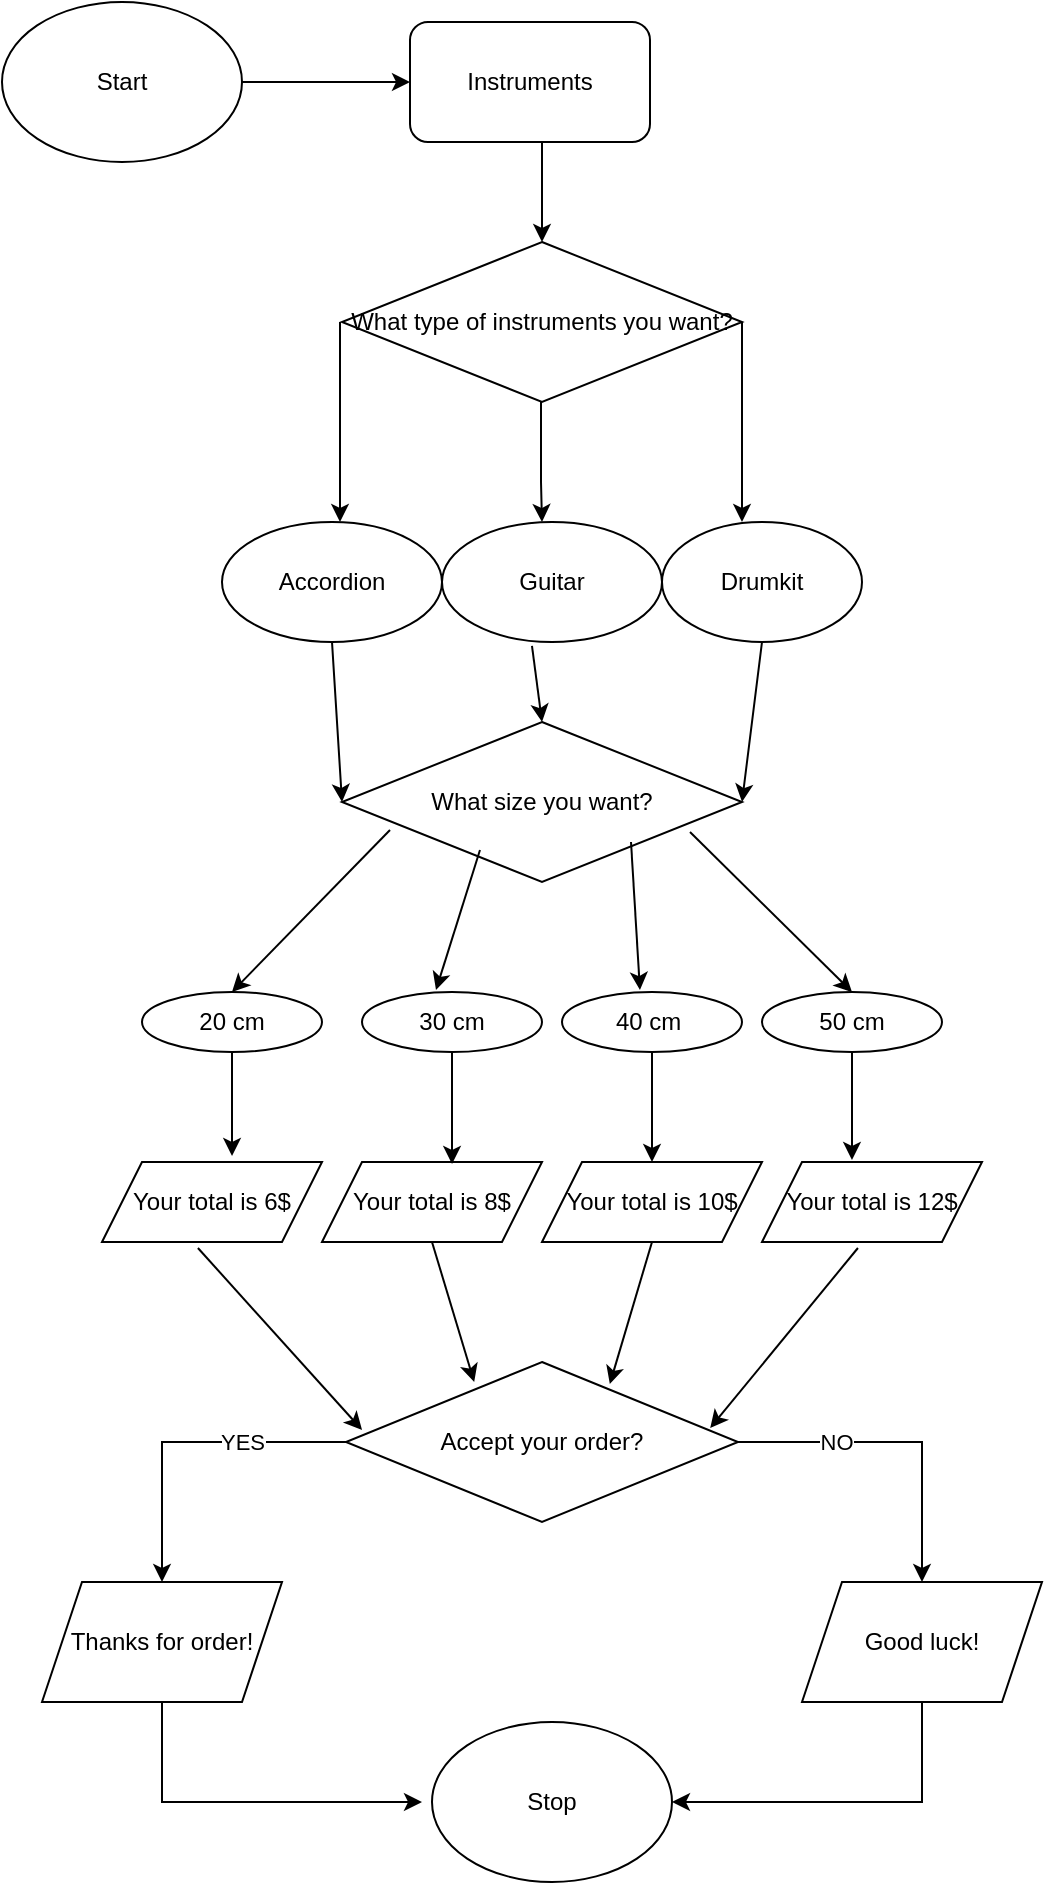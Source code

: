 <mxfile version="24.0.2" type="device">
  <diagram name="Страница — 1" id="RU7xms_DqW6rA9io-PWT">
    <mxGraphModel dx="1434" dy="756" grid="1" gridSize="10" guides="1" tooltips="1" connect="1" arrows="1" fold="1" page="1" pageScale="1" pageWidth="827" pageHeight="1169" math="0" shadow="0">
      <root>
        <mxCell id="0" />
        <mxCell id="1" parent="0" />
        <mxCell id="FsQQHY0S51KTQBau3fkM-1" value="Instruments" style="rounded=1;whiteSpace=wrap;html=1;fontStyle=0" parent="1" vertex="1">
          <mxGeometry x="354" y="30" width="120" height="60" as="geometry" />
        </mxCell>
        <mxCell id="FsQQHY0S51KTQBau3fkM-8" value="" style="endArrow=classic;html=1;rounded=0;exitX=0.5;exitY=1;exitDx=0;exitDy=0;" parent="1" edge="1">
          <mxGeometry width="50" height="50" relative="1" as="geometry">
            <mxPoint x="420" y="90" as="sourcePoint" />
            <mxPoint x="420" y="140" as="targetPoint" />
            <Array as="points">
              <mxPoint x="420" y="120" />
              <mxPoint x="420" y="140" />
            </Array>
          </mxGeometry>
        </mxCell>
        <mxCell id="FsQQHY0S51KTQBau3fkM-12" value="Accordion" style="ellipse;whiteSpace=wrap;html=1;" parent="1" vertex="1">
          <mxGeometry x="260" y="280" width="110" height="60" as="geometry" />
        </mxCell>
        <mxCell id="FsQQHY0S51KTQBau3fkM-13" value="Drumkit" style="ellipse;whiteSpace=wrap;html=1;" parent="1" vertex="1">
          <mxGeometry x="480" y="280" width="100" height="60" as="geometry" />
        </mxCell>
        <mxCell id="FsQQHY0S51KTQBau3fkM-15" value="Guitar" style="ellipse;whiteSpace=wrap;html=1;" parent="1" vertex="1">
          <mxGeometry x="370" y="280" width="110" height="60" as="geometry" />
        </mxCell>
        <mxCell id="FsQQHY0S51KTQBau3fkM-16" value="" style="endArrow=classic;html=1;rounded=0;exitX=0.5;exitY=1;exitDx=0;exitDy=0;" parent="1" edge="1">
          <mxGeometry width="50" height="50" relative="1" as="geometry">
            <mxPoint x="319" y="180" as="sourcePoint" />
            <mxPoint x="319" y="280" as="targetPoint" />
            <Array as="points">
              <mxPoint x="319" y="220" />
            </Array>
          </mxGeometry>
        </mxCell>
        <mxCell id="FsQQHY0S51KTQBau3fkM-19" value="" style="endArrow=classic;html=1;rounded=0;exitX=0.5;exitY=1;exitDx=0;exitDy=0;" parent="1" edge="1">
          <mxGeometry width="50" height="50" relative="1" as="geometry">
            <mxPoint x="520" y="180" as="sourcePoint" />
            <mxPoint x="520" y="280" as="targetPoint" />
            <Array as="points">
              <mxPoint x="520" y="220" />
            </Array>
          </mxGeometry>
        </mxCell>
        <mxCell id="FsQQHY0S51KTQBau3fkM-20" value="Start" style="ellipse;whiteSpace=wrap;html=1;" parent="1" vertex="1">
          <mxGeometry x="150" y="20" width="120" height="80" as="geometry" />
        </mxCell>
        <mxCell id="FsQQHY0S51KTQBau3fkM-21" value="" style="endArrow=classic;html=1;rounded=0;exitX=1;exitY=0.5;exitDx=0;exitDy=0;entryX=0;entryY=0.5;entryDx=0;entryDy=0;" parent="1" source="FsQQHY0S51KTQBau3fkM-20" target="FsQQHY0S51KTQBau3fkM-1" edge="1">
          <mxGeometry width="50" height="50" relative="1" as="geometry">
            <mxPoint x="240" y="30" as="sourcePoint" />
            <mxPoint x="240" y="80" as="targetPoint" />
            <Array as="points" />
          </mxGeometry>
        </mxCell>
        <mxCell id="FsQQHY0S51KTQBau3fkM-23" value="What type of instruments you want?" style="rhombus;whiteSpace=wrap;html=1;" parent="1" vertex="1">
          <mxGeometry x="320" y="140" width="200" height="80" as="geometry" />
        </mxCell>
        <mxCell id="FsQQHY0S51KTQBau3fkM-24" value="" style="endArrow=classic;html=1;rounded=0;exitX=0.5;exitY=1;exitDx=0;exitDy=0;" parent="1" edge="1">
          <mxGeometry width="50" height="50" relative="1" as="geometry">
            <mxPoint x="419.5" y="220" as="sourcePoint" />
            <mxPoint x="420" y="280" as="targetPoint" />
            <Array as="points">
              <mxPoint x="419.5" y="260" />
            </Array>
          </mxGeometry>
        </mxCell>
        <mxCell id="FsQQHY0S51KTQBau3fkM-25" value="What size you want?" style="rhombus;whiteSpace=wrap;html=1;" parent="1" vertex="1">
          <mxGeometry x="320" y="380" width="200" height="80" as="geometry" />
        </mxCell>
        <mxCell id="FsQQHY0S51KTQBau3fkM-26" value="" style="endArrow=classic;html=1;rounded=0;exitX=0.5;exitY=1;exitDx=0;exitDy=0;entryX=0;entryY=0.5;entryDx=0;entryDy=0;" parent="1" source="FsQQHY0S51KTQBau3fkM-12" target="FsQQHY0S51KTQBau3fkM-25" edge="1">
          <mxGeometry width="50" height="50" relative="1" as="geometry">
            <mxPoint x="390" y="410" as="sourcePoint" />
            <mxPoint x="440" y="360" as="targetPoint" />
          </mxGeometry>
        </mxCell>
        <mxCell id="FsQQHY0S51KTQBau3fkM-27" value="" style="endArrow=classic;html=1;rounded=0;entryX=0.5;entryY=0;entryDx=0;entryDy=0;exitX=0.409;exitY=1.033;exitDx=0;exitDy=0;exitPerimeter=0;" parent="1" source="FsQQHY0S51KTQBau3fkM-15" target="FsQQHY0S51KTQBau3fkM-25" edge="1">
          <mxGeometry width="50" height="50" relative="1" as="geometry">
            <mxPoint x="400" y="420" as="sourcePoint" />
            <mxPoint x="450" y="370" as="targetPoint" />
          </mxGeometry>
        </mxCell>
        <mxCell id="FsQQHY0S51KTQBau3fkM-28" value="" style="endArrow=classic;html=1;rounded=0;exitX=0.5;exitY=1;exitDx=0;exitDy=0;entryX=1;entryY=0.5;entryDx=0;entryDy=0;" parent="1" source="FsQQHY0S51KTQBau3fkM-13" target="FsQQHY0S51KTQBau3fkM-25" edge="1">
          <mxGeometry width="50" height="50" relative="1" as="geometry">
            <mxPoint x="410" y="430" as="sourcePoint" />
            <mxPoint x="460" y="380" as="targetPoint" />
          </mxGeometry>
        </mxCell>
        <mxCell id="FsQQHY0S51KTQBau3fkM-29" value="20 cm" style="ellipse;whiteSpace=wrap;html=1;" parent="1" vertex="1">
          <mxGeometry x="220" y="515" width="90" height="30" as="geometry" />
        </mxCell>
        <mxCell id="FsQQHY0S51KTQBau3fkM-30" value="30 cm" style="ellipse;whiteSpace=wrap;html=1;" parent="1" vertex="1">
          <mxGeometry x="330" y="515" width="90" height="30" as="geometry" />
        </mxCell>
        <mxCell id="FsQQHY0S51KTQBau3fkM-31" value="40 cm&amp;nbsp;" style="ellipse;whiteSpace=wrap;html=1;" parent="1" vertex="1">
          <mxGeometry x="430" y="515" width="90" height="30" as="geometry" />
        </mxCell>
        <mxCell id="FsQQHY0S51KTQBau3fkM-32" value="50 cm" style="ellipse;whiteSpace=wrap;html=1;" parent="1" vertex="1">
          <mxGeometry x="530" y="515" width="90" height="30" as="geometry" />
        </mxCell>
        <mxCell id="FsQQHY0S51KTQBau3fkM-33" value="" style="endArrow=classic;html=1;rounded=0;entryX=0.5;entryY=0;entryDx=0;entryDy=0;exitX=0.12;exitY=0.675;exitDx=0;exitDy=0;exitPerimeter=0;" parent="1" source="FsQQHY0S51KTQBau3fkM-25" target="FsQQHY0S51KTQBau3fkM-29" edge="1">
          <mxGeometry width="50" height="50" relative="1" as="geometry">
            <mxPoint x="240" y="490" as="sourcePoint" />
            <mxPoint x="290" y="440" as="targetPoint" />
          </mxGeometry>
        </mxCell>
        <mxCell id="FsQQHY0S51KTQBau3fkM-34" value="" style="endArrow=classic;html=1;rounded=0;entryX=0.411;entryY=-0.033;entryDx=0;entryDy=0;exitX=0.12;exitY=0.675;exitDx=0;exitDy=0;exitPerimeter=0;entryPerimeter=0;" parent="1" target="FsQQHY0S51KTQBau3fkM-30" edge="1">
          <mxGeometry width="50" height="50" relative="1" as="geometry">
            <mxPoint x="389" y="444" as="sourcePoint" />
            <mxPoint x="310" y="525" as="targetPoint" />
          </mxGeometry>
        </mxCell>
        <mxCell id="FsQQHY0S51KTQBau3fkM-35" value="" style="endArrow=classic;html=1;rounded=0;entryX=0.433;entryY=-0.033;entryDx=0;entryDy=0;exitX=0.12;exitY=0.675;exitDx=0;exitDy=0;exitPerimeter=0;entryPerimeter=0;" parent="1" target="FsQQHY0S51KTQBau3fkM-31" edge="1">
          <mxGeometry width="50" height="50" relative="1" as="geometry">
            <mxPoint x="464.5" y="440" as="sourcePoint" />
            <mxPoint x="385.5" y="521" as="targetPoint" />
          </mxGeometry>
        </mxCell>
        <mxCell id="FsQQHY0S51KTQBau3fkM-36" value="" style="endArrow=classic;html=1;rounded=0;entryX=0.5;entryY=0;entryDx=0;entryDy=0;exitX=0.87;exitY=0.688;exitDx=0;exitDy=0;exitPerimeter=0;" parent="1" source="FsQQHY0S51KTQBau3fkM-25" target="FsQQHY0S51KTQBau3fkM-32" edge="1">
          <mxGeometry width="50" height="50" relative="1" as="geometry">
            <mxPoint x="659" y="379" as="sourcePoint" />
            <mxPoint x="580" y="460" as="targetPoint" />
            <Array as="points" />
          </mxGeometry>
        </mxCell>
        <mxCell id="FsQQHY0S51KTQBau3fkM-37" value="Your total is 6$" style="shape=parallelogram;perimeter=parallelogramPerimeter;whiteSpace=wrap;html=1;fixedSize=1;" parent="1" vertex="1">
          <mxGeometry x="200" y="600" width="110" height="40" as="geometry" />
        </mxCell>
        <mxCell id="FsQQHY0S51KTQBau3fkM-38" value="Your total is 8$" style="shape=parallelogram;perimeter=parallelogramPerimeter;whiteSpace=wrap;html=1;fixedSize=1;" parent="1" vertex="1">
          <mxGeometry x="310" y="600" width="110" height="40" as="geometry" />
        </mxCell>
        <mxCell id="FsQQHY0S51KTQBau3fkM-39" value="Your total is 10$" style="shape=parallelogram;perimeter=parallelogramPerimeter;whiteSpace=wrap;html=1;fixedSize=1;" parent="1" vertex="1">
          <mxGeometry x="420" y="600" width="110" height="40" as="geometry" />
        </mxCell>
        <mxCell id="FsQQHY0S51KTQBau3fkM-40" value="Your total is 12$" style="shape=parallelogram;perimeter=parallelogramPerimeter;whiteSpace=wrap;html=1;fixedSize=1;" parent="1" vertex="1">
          <mxGeometry x="530" y="600" width="110" height="40" as="geometry" />
        </mxCell>
        <mxCell id="FsQQHY0S51KTQBau3fkM-41" value="" style="endArrow=classic;html=1;rounded=0;exitX=0.5;exitY=1;exitDx=0;exitDy=0;entryX=0.591;entryY=-0.075;entryDx=0;entryDy=0;entryPerimeter=0;" parent="1" source="FsQQHY0S51KTQBau3fkM-29" target="FsQQHY0S51KTQBau3fkM-37" edge="1">
          <mxGeometry width="50" height="50" relative="1" as="geometry">
            <mxPoint x="390" y="410" as="sourcePoint" />
            <mxPoint x="440" y="360" as="targetPoint" />
          </mxGeometry>
        </mxCell>
        <mxCell id="FsQQHY0S51KTQBau3fkM-42" value="" style="endArrow=classic;html=1;rounded=0;exitX=0.5;exitY=1;exitDx=0;exitDy=0;entryX=0.591;entryY=0.025;entryDx=0;entryDy=0;entryPerimeter=0;" parent="1" source="FsQQHY0S51KTQBau3fkM-30" target="FsQQHY0S51KTQBau3fkM-38" edge="1">
          <mxGeometry width="50" height="50" relative="1" as="geometry">
            <mxPoint x="400" y="420" as="sourcePoint" />
            <mxPoint x="450" y="370" as="targetPoint" />
          </mxGeometry>
        </mxCell>
        <mxCell id="FsQQHY0S51KTQBau3fkM-43" value="" style="endArrow=classic;html=1;rounded=0;exitX=0.5;exitY=1;exitDx=0;exitDy=0;entryX=0.5;entryY=0;entryDx=0;entryDy=0;" parent="1" source="FsQQHY0S51KTQBau3fkM-31" target="FsQQHY0S51KTQBau3fkM-39" edge="1">
          <mxGeometry width="50" height="50" relative="1" as="geometry">
            <mxPoint x="410" y="430" as="sourcePoint" />
            <mxPoint x="460" y="380" as="targetPoint" />
          </mxGeometry>
        </mxCell>
        <mxCell id="FsQQHY0S51KTQBau3fkM-44" value="" style="endArrow=classic;html=1;rounded=0;exitX=0.5;exitY=1;exitDx=0;exitDy=0;entryX=0.409;entryY=-0.025;entryDx=0;entryDy=0;entryPerimeter=0;" parent="1" source="FsQQHY0S51KTQBau3fkM-32" target="FsQQHY0S51KTQBau3fkM-40" edge="1">
          <mxGeometry width="50" height="50" relative="1" as="geometry">
            <mxPoint x="420" y="440" as="sourcePoint" />
            <mxPoint x="470" y="390" as="targetPoint" />
          </mxGeometry>
        </mxCell>
        <mxCell id="FsQQHY0S51KTQBau3fkM-45" value="Accept your order?" style="rhombus;whiteSpace=wrap;html=1;" parent="1" vertex="1">
          <mxGeometry x="322" y="700" width="196" height="80" as="geometry" />
        </mxCell>
        <mxCell id="FsQQHY0S51KTQBau3fkM-46" value="" style="endArrow=classic;html=1;rounded=0;exitX=0.436;exitY=1.075;exitDx=0;exitDy=0;exitPerimeter=0;entryX=0.041;entryY=0.425;entryDx=0;entryDy=0;entryPerimeter=0;" parent="1" source="FsQQHY0S51KTQBau3fkM-37" target="FsQQHY0S51KTQBau3fkM-45" edge="1">
          <mxGeometry width="50" height="50" relative="1" as="geometry">
            <mxPoint x="430" y="450" as="sourcePoint" />
            <mxPoint x="480" y="400" as="targetPoint" />
          </mxGeometry>
        </mxCell>
        <mxCell id="FsQQHY0S51KTQBau3fkM-47" value="" style="endArrow=classic;html=1;rounded=0;exitX=0.5;exitY=1;exitDx=0;exitDy=0;entryX=0.327;entryY=0.125;entryDx=0;entryDy=0;entryPerimeter=0;" parent="1" source="FsQQHY0S51KTQBau3fkM-38" target="FsQQHY0S51KTQBau3fkM-45" edge="1">
          <mxGeometry width="50" height="50" relative="1" as="geometry">
            <mxPoint x="390" y="540" as="sourcePoint" />
            <mxPoint x="440" y="490" as="targetPoint" />
          </mxGeometry>
        </mxCell>
        <mxCell id="FsQQHY0S51KTQBau3fkM-48" value="" style="endArrow=classic;html=1;rounded=0;exitX=0.5;exitY=1;exitDx=0;exitDy=0;entryX=0.673;entryY=0.138;entryDx=0;entryDy=0;entryPerimeter=0;" parent="1" source="FsQQHY0S51KTQBau3fkM-39" target="FsQQHY0S51KTQBau3fkM-45" edge="1">
          <mxGeometry width="50" height="50" relative="1" as="geometry">
            <mxPoint x="400" y="550" as="sourcePoint" />
            <mxPoint x="450" y="500" as="targetPoint" />
          </mxGeometry>
        </mxCell>
        <mxCell id="FsQQHY0S51KTQBau3fkM-49" value="" style="endArrow=classic;html=1;rounded=0;exitX=0.436;exitY=1.075;exitDx=0;exitDy=0;exitPerimeter=0;entryX=0.929;entryY=0.413;entryDx=0;entryDy=0;entryPerimeter=0;" parent="1" source="FsQQHY0S51KTQBau3fkM-40" target="FsQQHY0S51KTQBau3fkM-45" edge="1">
          <mxGeometry width="50" height="50" relative="1" as="geometry">
            <mxPoint x="410" y="560" as="sourcePoint" />
            <mxPoint x="460" y="510" as="targetPoint" />
          </mxGeometry>
        </mxCell>
        <mxCell id="FsQQHY0S51KTQBau3fkM-50" value="YES" style="endArrow=classic;html=1;rounded=0;exitX=0;exitY=0.5;exitDx=0;exitDy=0;" parent="1" source="FsQQHY0S51KTQBau3fkM-45" edge="1">
          <mxGeometry x="-0.358" width="50" height="50" relative="1" as="geometry">
            <mxPoint x="390" y="540" as="sourcePoint" />
            <mxPoint x="230" y="810" as="targetPoint" />
            <Array as="points">
              <mxPoint x="230" y="740" />
            </Array>
            <mxPoint as="offset" />
          </mxGeometry>
        </mxCell>
        <mxCell id="FsQQHY0S51KTQBau3fkM-51" value="NO" style="endArrow=classic;html=1;rounded=0;exitX=1;exitY=0.5;exitDx=0;exitDy=0;" parent="1" source="FsQQHY0S51KTQBau3fkM-45" edge="1">
          <mxGeometry x="-0.395" width="50" height="50" relative="1" as="geometry">
            <mxPoint x="420" y="570" as="sourcePoint" />
            <mxPoint x="610" y="810" as="targetPoint" />
            <Array as="points">
              <mxPoint x="570" y="740" />
              <mxPoint x="610" y="740" />
            </Array>
            <mxPoint as="offset" />
          </mxGeometry>
        </mxCell>
        <mxCell id="FsQQHY0S51KTQBau3fkM-52" value="Thanks for order!" style="shape=parallelogram;perimeter=parallelogramPerimeter;whiteSpace=wrap;html=1;fixedSize=1;" parent="1" vertex="1">
          <mxGeometry x="170" y="810" width="120" height="60" as="geometry" />
        </mxCell>
        <mxCell id="FsQQHY0S51KTQBau3fkM-53" value="Good luck!" style="shape=parallelogram;perimeter=parallelogramPerimeter;whiteSpace=wrap;html=1;fixedSize=1;" parent="1" vertex="1">
          <mxGeometry x="550" y="810" width="120" height="60" as="geometry" />
        </mxCell>
        <mxCell id="FsQQHY0S51KTQBau3fkM-54" value="" style="endArrow=classic;html=1;rounded=0;exitX=0.5;exitY=1;exitDx=0;exitDy=0;" parent="1" source="FsQQHY0S51KTQBau3fkM-52" edge="1">
          <mxGeometry width="50" height="50" relative="1" as="geometry">
            <mxPoint x="390" y="740" as="sourcePoint" />
            <mxPoint x="360" y="920" as="targetPoint" />
            <Array as="points">
              <mxPoint x="230" y="920" />
            </Array>
          </mxGeometry>
        </mxCell>
        <mxCell id="FsQQHY0S51KTQBau3fkM-55" value="" style="endArrow=classic;html=1;rounded=0;exitX=0.5;exitY=1;exitDx=0;exitDy=0;entryX=1;entryY=0.5;entryDx=0;entryDy=0;" parent="1" source="FsQQHY0S51KTQBau3fkM-53" target="FsQQHY0S51KTQBau3fkM-56" edge="1">
          <mxGeometry width="50" height="50" relative="1" as="geometry">
            <mxPoint x="390" y="740" as="sourcePoint" />
            <mxPoint x="510" y="920" as="targetPoint" />
            <Array as="points">
              <mxPoint x="610" y="920" />
              <mxPoint x="520" y="920" />
            </Array>
          </mxGeometry>
        </mxCell>
        <mxCell id="FsQQHY0S51KTQBau3fkM-56" value="Stop" style="ellipse;whiteSpace=wrap;html=1;" parent="1" vertex="1">
          <mxGeometry x="365" y="880" width="120" height="80" as="geometry" />
        </mxCell>
      </root>
    </mxGraphModel>
  </diagram>
</mxfile>
